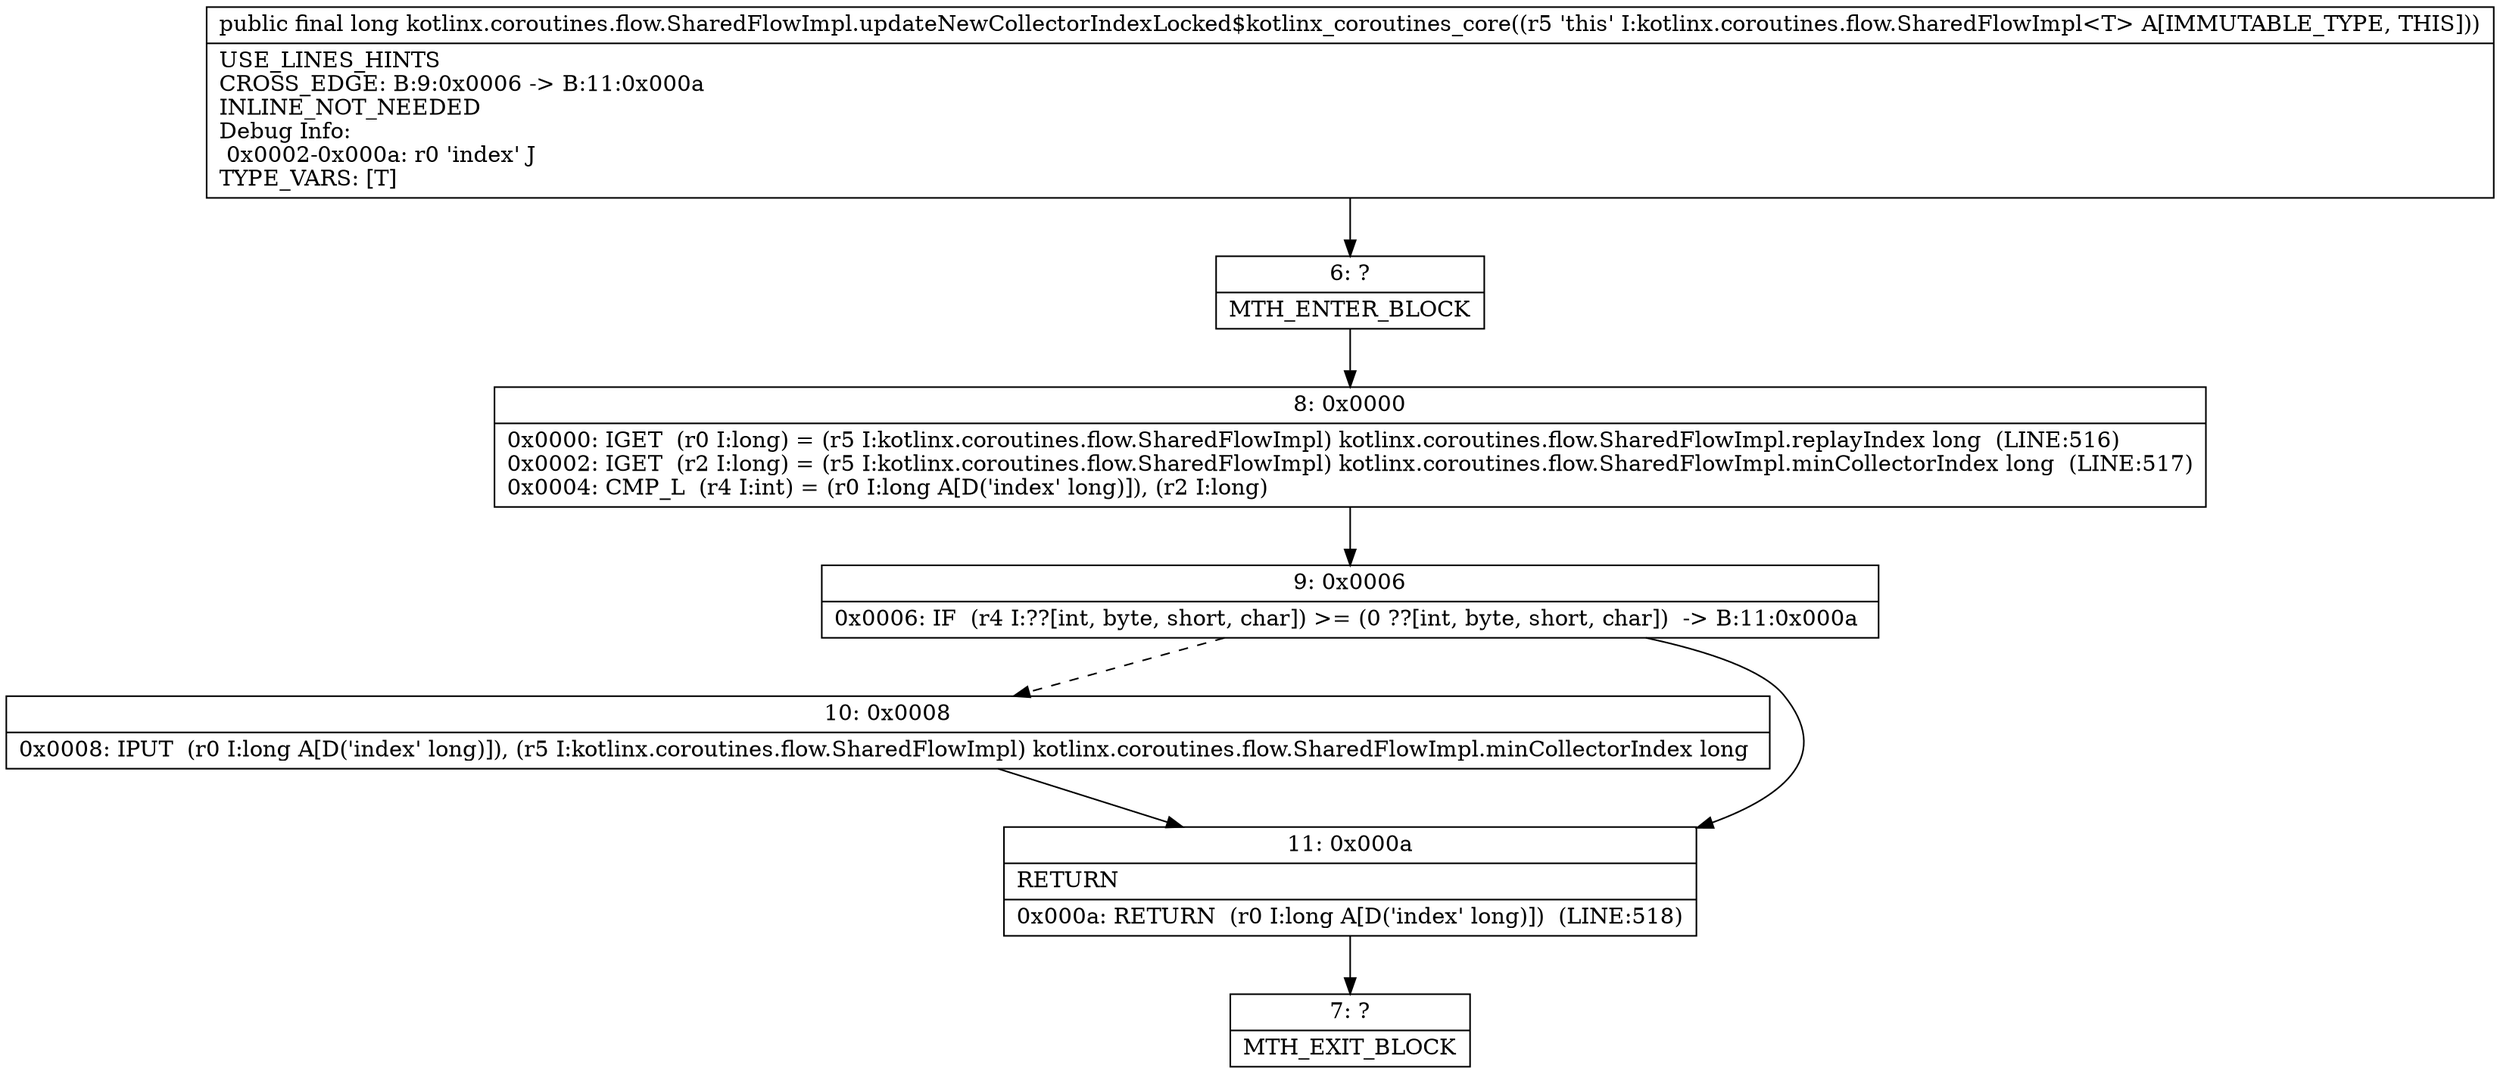 digraph "CFG forkotlinx.coroutines.flow.SharedFlowImpl.updateNewCollectorIndexLocked$kotlinx_coroutines_core()J" {
Node_6 [shape=record,label="{6\:\ ?|MTH_ENTER_BLOCK\l}"];
Node_8 [shape=record,label="{8\:\ 0x0000|0x0000: IGET  (r0 I:long) = (r5 I:kotlinx.coroutines.flow.SharedFlowImpl) kotlinx.coroutines.flow.SharedFlowImpl.replayIndex long  (LINE:516)\l0x0002: IGET  (r2 I:long) = (r5 I:kotlinx.coroutines.flow.SharedFlowImpl) kotlinx.coroutines.flow.SharedFlowImpl.minCollectorIndex long  (LINE:517)\l0x0004: CMP_L  (r4 I:int) = (r0 I:long A[D('index' long)]), (r2 I:long) \l}"];
Node_9 [shape=record,label="{9\:\ 0x0006|0x0006: IF  (r4 I:??[int, byte, short, char]) \>= (0 ??[int, byte, short, char])  \-\> B:11:0x000a \l}"];
Node_10 [shape=record,label="{10\:\ 0x0008|0x0008: IPUT  (r0 I:long A[D('index' long)]), (r5 I:kotlinx.coroutines.flow.SharedFlowImpl) kotlinx.coroutines.flow.SharedFlowImpl.minCollectorIndex long \l}"];
Node_11 [shape=record,label="{11\:\ 0x000a|RETURN\l|0x000a: RETURN  (r0 I:long A[D('index' long)])  (LINE:518)\l}"];
Node_7 [shape=record,label="{7\:\ ?|MTH_EXIT_BLOCK\l}"];
MethodNode[shape=record,label="{public final long kotlinx.coroutines.flow.SharedFlowImpl.updateNewCollectorIndexLocked$kotlinx_coroutines_core((r5 'this' I:kotlinx.coroutines.flow.SharedFlowImpl\<T\> A[IMMUTABLE_TYPE, THIS]))  | USE_LINES_HINTS\lCROSS_EDGE: B:9:0x0006 \-\> B:11:0x000a\lINLINE_NOT_NEEDED\lDebug Info:\l  0x0002\-0x000a: r0 'index' J\lTYPE_VARS: [T]\l}"];
MethodNode -> Node_6;Node_6 -> Node_8;
Node_8 -> Node_9;
Node_9 -> Node_10[style=dashed];
Node_9 -> Node_11;
Node_10 -> Node_11;
Node_11 -> Node_7;
}

